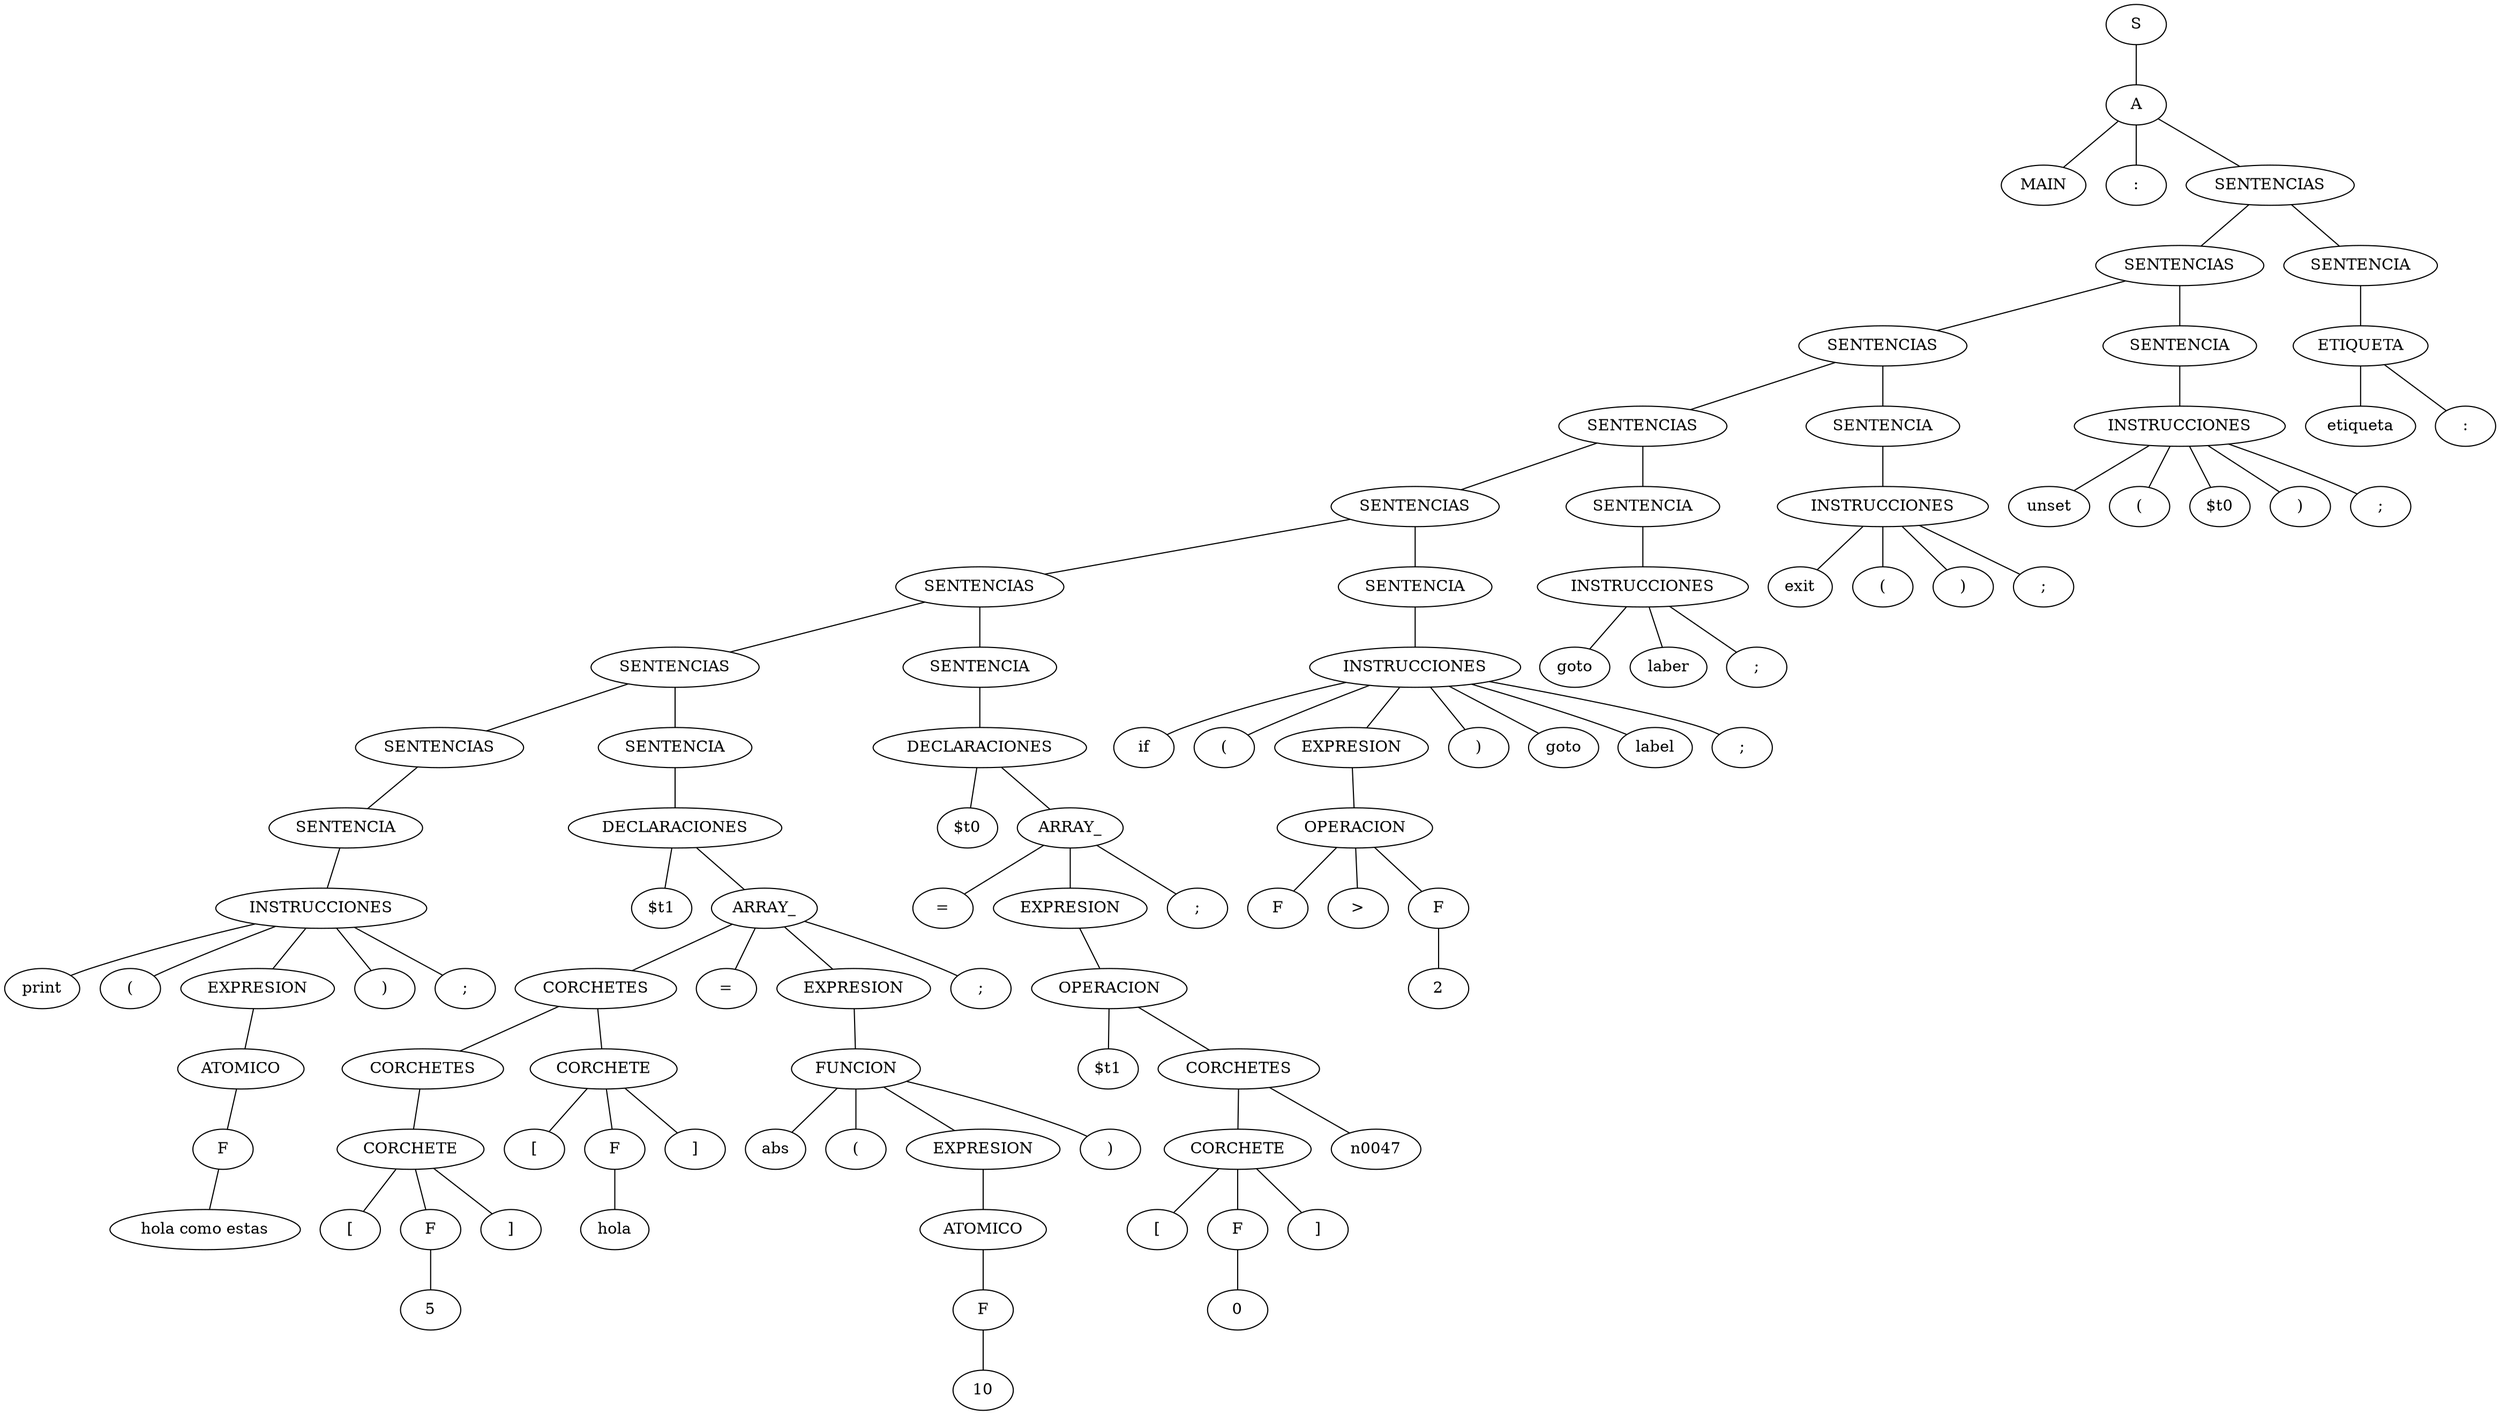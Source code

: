 graph ""{
n001;
n001 [label="hola como estas"] ;
n002;
n002 [label="F"] ;
n002 -- n001;
n003;
n003 [label="ATOMICO"] ;
n003 -- n002;
n004 [label="print"] ;
n005 [label="("] ;
n006 [label="EXPRESION"] ;
n007 [label=")"] ;
n008 [label=";"] ;
n006 -- n003;
n009 [label="INSTRUCCIONES"] ;
n009 -- n004;
n009 -- n005;
n009 -- n006;
n009 -- n007;
n009 -- n008;
n0011 [label="SENTENCIA"] ;
n0011 -- n009;
n0012;
n0012 [label="5"] ;
n0013;
n0013 [label="["] ;
n0014 [label="F"] ;
n0014 -- n0012;
n0015 [label="]"] ;
n0016 [label="CORCHETE"] ;
n0016 -- n0013;
n0016 -- n0014;
n0016 -- n0015;
n0017;
n0017 [label="hola"] ;
n0018;
n0018 [label="["] ;
n0019 [label="F"] ;
n0019 -- n0017;
n0020 [label="]"] ;
n0021 [label="CORCHETES"] ;
n0021 -- n0016;
n0022 [label="CORCHETE"] ;
n0022 -- n0018;
n0022 -- n0019;
n0022 -- n0020;
n0023;
n0023 [label="10"] ;
n0024;
n0024 [label="F"] ;
n0024 -- n0023;
n0025;
n0025 [label="ATOMICO"] ;
n0025 -- n0024;
n0026;
n0026 [label="abs"] ;
n0027;
n0027 [label="("] ;
n0028;
n0028 [label="EXPRESION"] ;
n0028 -- n0025;
n0029;
n0029 [label=")"] ;
n0030;
n0030 [label="FUNCION"] ;
n0030 -- n0026;
n0030 -- n0027;
n0030 -- n0028;
n0030 -- n0029;
n0031 [label="CORCHETES"] ;
n0031 -- n0021;
n0031 -- n0022;
n0032 [label="="] ;
n0033 [label="EXPRESION"] ;
n0033 -- n0030;
n0034 [label=";"] ;
n0035 [label="$t1"] ;
n0036 [label="ARRAY_"] ;
n0036 -- n0031;
n0036 -- n0032;
n0036 -- n0033;
n0036 -- n0034;
n0038 [label="DECLARACIONES"] ;
n0038 -- n0035;
n0038 -- n0036;
n0040 [label="SENTENCIAS"] ;
n0040 -- n0011;
n0041 [label="SENTENCIA"] ;
n0041 -- n0038;
n0042;
n0042 [label="0"] ;
n0043;
n0043 [label="["] ;
n0044 [label="F"] ;
n0044 -- n0042;
n0045 [label="]"] ;
n0046 [label="CORCHETE"] ;
n0046 -- n0043;
n0046 -- n0044;
n0046 -- n0045;
n0048;
n0048 [label="$t1"] ;
n0049;
n0049 [label="CORCHETES"] ;
n0049 -- n0046;
n0049 -- n0047;
n0050;
n0050 [label="OPERACION"] ;
n0050 -- n0048;
n0050 -- n0049;
n0051 [label="="] ;
n0052 [label="EXPRESION"] ;
n0052 -- n0050;
n0053 [label=";"] ;
n0055 [label="$t0"] ;
n0056 [label="ARRAY_"] ;
n0056 -- n0051;
n0056 -- n0052;
n0056 -- n0053;
n0058 [label="DECLARACIONES"] ;
n0058 -- n0055;
n0058 -- n0056;
n0060 [label="SENTENCIAS"] ;
n0060 -- n0040;
n0060 -- n0041;
n0061 [label="SENTENCIA"] ;
n0061 -- n0058;
n0062;
n0062 [label="3"] ;
n0062;
n0062 [label=">"] ;
n0062;
n0062 [label="2"] ;
n0063;
n0063 [label="F"] ;
n0064;
n0064 [label=">"] ;
n0065;
n0065 [label="F"] ;
n0065 -- n0062;
n0066;
n0066 [label="OPERACION"] ;
n0066 -- n0063;
n0066 -- n0064;
n0066 -- n0065;
n0067 [label="if"] ;
n0068 [label="("] ;
n0069 [label="EXPRESION"] ;
n0070 [label=")"] ;
n0071 [label="goto"] ;
n0072 [label="label"] ;
n0073 [label=";"] ;
n0069 -- n0066;
n0074 [label="INSTRUCCIONES"] ;
n0074 -- n0067;
n0074 -- n0068;
n0074 -- n0069;
n0074 -- n0070;
n0074 -- n0071;
n0074 -- n0072;
n0074 -- n0073;
n0076 [label="SENTENCIAS"] ;
n0076 -- n0060;
n0076 -- n0061;
n0077 [label="SENTENCIA"] ;
n0077 -- n0074;
n0079 [label="goto"] ;
n0080 [label="laber"] ;
n0081 [label=";"] ;
n0082 [label="INSTRUCCIONES"] ;
n0082 -- n0079;
n0082 -- n0080;
n0082 -- n0081;
n0084 [label="SENTENCIAS"] ;
n0084 -- n0076;
n0084 -- n0077;
n0085 [label="SENTENCIA"] ;
n0085 -- n0082;
n0087 [label="exit"] ;
n0088 [label="("] ;
n0089 [label=")"] ;
n0090 [label=";"] ;
n0091 [label="INSTRUCCIONES"] ;
n0091 -- n0087;
n0091 -- n0088;
n0091 -- n0089;
n0091 -- n0090;
n0093 [label="SENTENCIAS"] ;
n0093 -- n0084;
n0093 -- n0085;
n0094 [label="SENTENCIA"] ;
n0094 -- n0091;
n0096 [label="unset"] ;
n0097 [label="("] ;
n0098 [label="$t0"] ;
n0099 [label=")"] ;
n00100 [label=";"] ;
n00101 [label="INSTRUCCIONES"] ;
n00101 -- n0096;
n00101 -- n0097;
n00101 -- n0098;
n00101 -- n0099;
n00101 -- n00100;
n00103 [label="SENTENCIAS"] ;
n00103 -- n0093;
n00103 -- n0094;
n00104 [label="SENTENCIA"] ;
n00104 -- n00101;
n00106 [label="etiqueta"] ;
n00107 [label=":"] ;
n00108 [label="ETIQUETA"] ;
n00108 -- n00106;
n00108 -- n00107;
n00110 [label="SENTENCIAS"] ;
n00110 -- n00103;
n00110 -- n00104;
n00111 [label="SENTENCIA"] ;
n00111 -- n00108;
n00113 [label="MAIN"] ;
n00114 [label=":"] ;
n00115 [label="SENTENCIAS"] ;
n00115 -- n00110;
n00115 -- n00111;
n00116 [label="A"] ;
n00116 -- n00113;
n00116 -- n00114;
n00116 -- n00115;
n00117 [label="S"] ;
n00117 -- n00116;
}